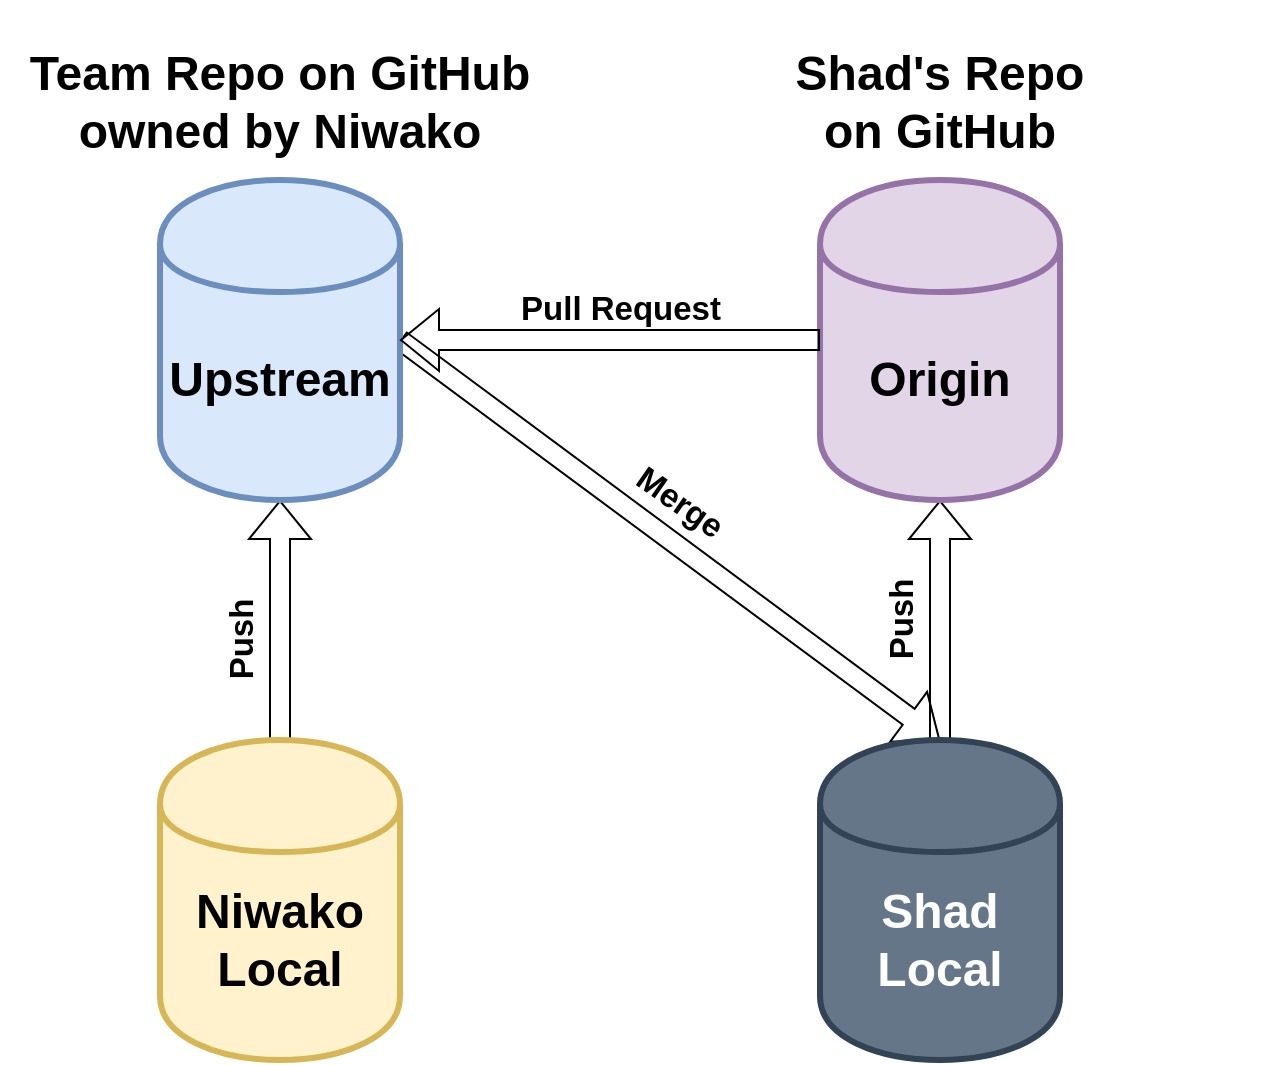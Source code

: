 <mxfile version="13.5.1" type="device"><diagram id="1vah80A7K6ktCt1jhF-4" name="Page-1"><mxGraphModel dx="1106" dy="1003" grid="1" gridSize="10" guides="1" tooltips="1" connect="1" arrows="1" fold="1" page="1" pageScale="1" pageWidth="850" pageHeight="1100" background="#ffffff" math="0" shadow="0"><root><mxCell id="0"/><mxCell id="1" parent="0"/><mxCell id="wqyJhNZ-u1FRy2nCO0XB-12" style="edgeStyle=orthogonalEdgeStyle;shape=flexArrow;rounded=0;orthogonalLoop=1;jettySize=auto;html=1;exitX=0.5;exitY=1;exitDx=0;exitDy=0;entryX=0.5;entryY=0;entryDx=0;entryDy=0;startArrow=block;endArrow=none;endFill=0;" parent="1" source="10" target="yrsJrYymev56E3Mq6_Qb-10" edge="1"><mxGeometry relative="1" as="geometry"/></mxCell><mxCell id="wqyJhNZ-u1FRy2nCO0XB-13" value="&lt;h2&gt;Push&lt;/h2&gt;" style="edgeLabel;html=1;align=center;verticalAlign=middle;resizable=0;points=[];rotation=-90;labelBackgroundColor=none;" parent="wqyJhNZ-u1FRy2nCO0XB-12" vertex="1" connectable="0"><mxGeometry x="0.217" relative="1" as="geometry"><mxPoint x="-20" y="-3" as="offset"/></mxGeometry></mxCell><mxCell id="wqyJhNZ-u1FRy2nCO0XB-14" style="shape=flexArrow;rounded=0;orthogonalLoop=1;jettySize=auto;html=1;exitX=1;exitY=0.5;exitDx=0;exitDy=0;entryX=0.5;entryY=0;entryDx=0;entryDy=0;startArrow=none;endArrow=block;endFill=0;startFill=0;" parent="1" source="10" target="GAF7Az4xLPFggu_e14xt-16" edge="1"><mxGeometry relative="1" as="geometry"/></mxCell><mxCell id="wqyJhNZ-u1FRy2nCO0XB-15" value="&lt;h2&gt;Merge&lt;/h2&gt;" style="edgeLabel;html=1;align=center;verticalAlign=middle;resizable=0;points=[];labelBackgroundColor=none;rotation=35;" parent="wqyJhNZ-u1FRy2nCO0XB-14" vertex="1" connectable="0"><mxGeometry x="-0.141" relative="1" as="geometry"><mxPoint x="24.29" y="-5.71" as="offset"/></mxGeometry></mxCell><mxCell id="10" value="&lt;h1&gt;Upstream&lt;/h1&gt;" style="shape=cylinder;whiteSpace=wrap;html=1;boundedLbl=1;strokeWidth=3;align=center;fillColor=#dae8fc;strokeColor=#6c8ebf;" parent="1" vertex="1"><mxGeometry x="110" y="180" width="120" height="160" as="geometry"/></mxCell><mxCell id="GAF7Az4xLPFggu_e14xt-18" style="shape=flexArrow;rounded=0;orthogonalLoop=1;jettySize=auto;html=1;exitX=0.5;exitY=1;exitDx=0;exitDy=0;entryX=0.5;entryY=0;entryDx=0;entryDy=0;endArrow=none;endFill=0;startArrow=block;" parent="1" source="GAF7Az4xLPFggu_e14xt-15" target="GAF7Az4xLPFggu_e14xt-16" edge="1"><mxGeometry relative="1" as="geometry"/></mxCell><mxCell id="ZaYZm4SsAIuzh7s0nMz_-10" value="&lt;h2&gt;Push&lt;/h2&gt;" style="edgeLabel;html=1;align=center;verticalAlign=middle;resizable=0;points=[];rotation=-90;labelBackgroundColor=none;" vertex="1" connectable="0" parent="GAF7Az4xLPFggu_e14xt-18"><mxGeometry x="-0.3" relative="1" as="geometry"><mxPoint x="-20" y="18" as="offset"/></mxGeometry></mxCell><mxCell id="GAF7Az4xLPFggu_e14xt-15" value="&lt;h1&gt;Origin&lt;/h1&gt;" style="shape=cylinder;whiteSpace=wrap;html=1;boundedLbl=1;strokeWidth=3;align=center;fillColor=#e1d5e7;strokeColor=#9673a6;" parent="1" vertex="1"><mxGeometry x="440" y="180" width="120" height="160" as="geometry"/></mxCell><mxCell id="GAF7Az4xLPFggu_e14xt-16" value="&lt;h1&gt;Shad&lt;br&gt;Local&lt;/h1&gt;" style="shape=cylinder;whiteSpace=wrap;html=1;boundedLbl=1;strokeWidth=3;align=center;fillColor=#647687;strokeColor=#314354;fontColor=#ffffff;" parent="1" vertex="1"><mxGeometry x="440" y="460" width="120" height="160" as="geometry"/></mxCell><mxCell id="nkR5XJ2n7FV5QDh5U3rq-11" value="&lt;h1 style=&quot;color: rgb(0 , 0 , 0) ; font-family: &amp;#34;helvetica&amp;#34; ; font-style: normal ; letter-spacing: normal ; text-indent: 0px ; text-transform: none ; word-spacing: 0px&quot;&gt;Team Repo on GitHub&lt;br&gt;owned by Niwako&lt;/h1&gt;" style="text;whiteSpace=wrap;html=1;align=center;labelBackgroundColor=none;" parent="1" vertex="1"><mxGeometry x="30" y="90" width="280" height="80" as="geometry"/></mxCell><mxCell id="nkR5XJ2n7FV5QDh5U3rq-12" value="&lt;h1 style=&quot;color: rgb(0 , 0 , 0) ; font-family: &amp;#34;helvetica&amp;#34; ; font-style: normal ; letter-spacing: normal ; text-indent: 0px ; text-transform: none ; word-spacing: 0px&quot;&gt;Shad's Repo&lt;br&gt;on GitHub&lt;/h1&gt;" style="text;whiteSpace=wrap;html=1;align=center;labelBackgroundColor=none;" parent="1" vertex="1"><mxGeometry x="340" y="90" width="320" height="80" as="geometry"/></mxCell><mxCell id="yrsJrYymev56E3Mq6_Qb-10" value="&lt;h1&gt;Niwako&lt;br&gt;Local&lt;/h1&gt;" style="shape=cylinder;whiteSpace=wrap;html=1;boundedLbl=1;strokeWidth=3;align=center;fillColor=#fff2cc;strokeColor=#d6b656;" parent="1" vertex="1"><mxGeometry x="110" y="460" width="120" height="160" as="geometry"/></mxCell><mxCell id="B-DP8DszVw5gO-uk2bkx-10" style="edgeStyle=orthogonalEdgeStyle;shape=flexArrow;rounded=0;orthogonalLoop=1;jettySize=auto;html=1;endArrow=none;endFill=0;startArrow=block;exitX=1;exitY=0.5;exitDx=0;exitDy=0;entryX=0;entryY=0.5;entryDx=0;entryDy=0;" parent="1" source="10" target="GAF7Az4xLPFggu_e14xt-15" edge="1"><mxGeometry relative="1" as="geometry"><mxPoint x="280" y="200" as="sourcePoint"/><mxPoint x="400" y="260" as="targetPoint"/></mxGeometry></mxCell><mxCell id="B-DP8DszVw5gO-uk2bkx-11" value="&lt;h2&gt;Pull Request&lt;/h2&gt;" style="edgeLabel;html=1;align=center;verticalAlign=middle;resizable=0;points=[];labelBackgroundColor=none;" parent="B-DP8DszVw5gO-uk2bkx-10" vertex="1" connectable="0"><mxGeometry x="-0.057" y="-1" relative="1" as="geometry"><mxPoint x="11" y="-17" as="offset"/></mxGeometry></mxCell></root></mxGraphModel></diagram></mxfile>
